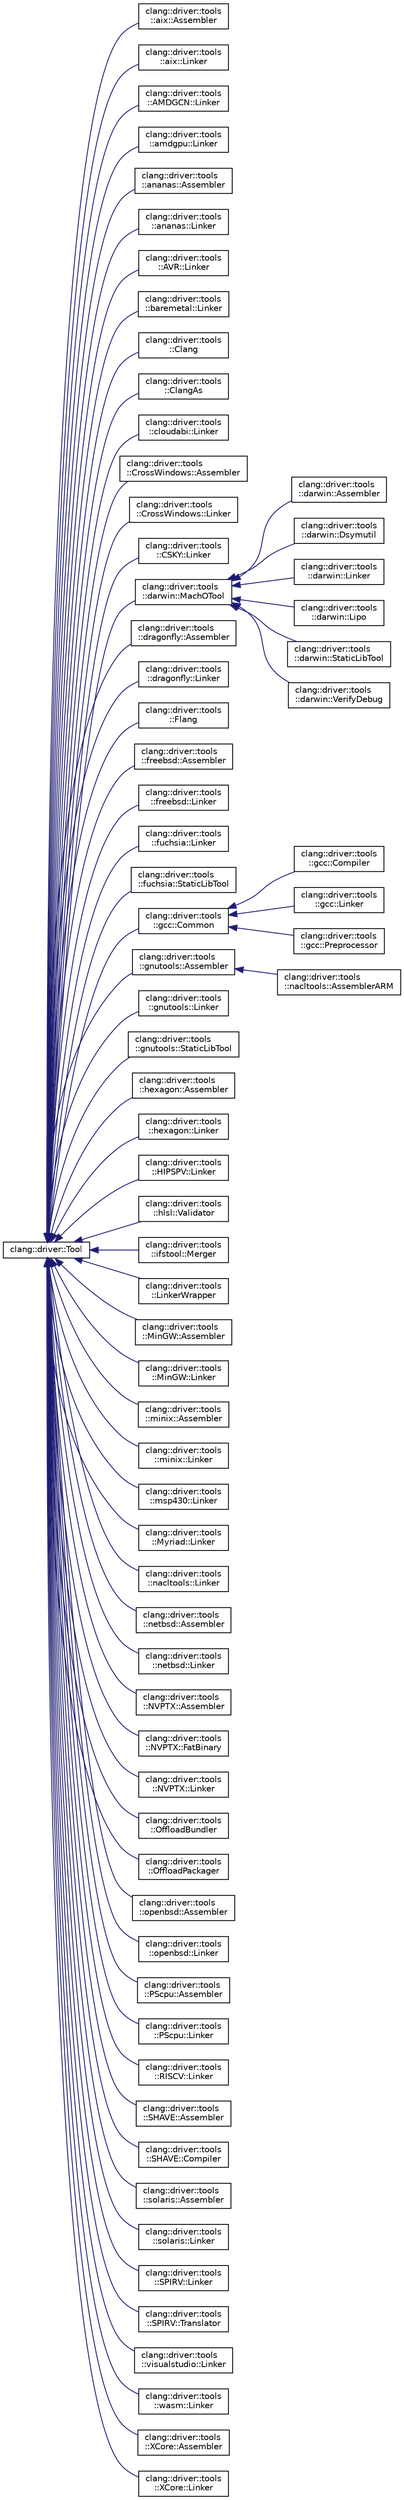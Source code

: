digraph "Graphical Class Hierarchy"
{
 // LATEX_PDF_SIZE
  bgcolor="transparent";
  edge [fontname="Helvetica",fontsize="10",labelfontname="Helvetica",labelfontsize="10"];
  node [fontname="Helvetica",fontsize="10",shape=record];
  rankdir="LR";
  Node0 [label="clang::driver::Tool",height=0.2,width=0.4,color="black",URL="$classclang_1_1driver_1_1Tool.html",tooltip="Tool - Information on a specific compilation tool."];
  Node0 -> Node1 [dir="back",color="midnightblue",fontsize="10",style="solid",fontname="Helvetica"];
  Node1 [label="clang::driver::tools\l::aix::Assembler",height=0.2,width=0.4,color="black",URL="$classclang_1_1driver_1_1tools_1_1aix_1_1Assembler.html",tooltip=" "];
  Node0 -> Node2 [dir="back",color="midnightblue",fontsize="10",style="solid",fontname="Helvetica"];
  Node2 [label="clang::driver::tools\l::aix::Linker",height=0.2,width=0.4,color="black",URL="$classclang_1_1driver_1_1tools_1_1aix_1_1Linker.html",tooltip=" "];
  Node0 -> Node3 [dir="back",color="midnightblue",fontsize="10",style="solid",fontname="Helvetica"];
  Node3 [label="clang::driver::tools\l::AMDGCN::Linker",height=0.2,width=0.4,color="black",URL="$classclang_1_1driver_1_1tools_1_1AMDGCN_1_1Linker.html",tooltip=" "];
  Node0 -> Node4 [dir="back",color="midnightblue",fontsize="10",style="solid",fontname="Helvetica"];
  Node4 [label="clang::driver::tools\l::amdgpu::Linker",height=0.2,width=0.4,color="black",URL="$classclang_1_1driver_1_1tools_1_1amdgpu_1_1Linker.html",tooltip=" "];
  Node0 -> Node5 [dir="back",color="midnightblue",fontsize="10",style="solid",fontname="Helvetica"];
  Node5 [label="clang::driver::tools\l::ananas::Assembler",height=0.2,width=0.4,color="black",URL="$classclang_1_1driver_1_1tools_1_1ananas_1_1Assembler.html",tooltip=" "];
  Node0 -> Node6 [dir="back",color="midnightblue",fontsize="10",style="solid",fontname="Helvetica"];
  Node6 [label="clang::driver::tools\l::ananas::Linker",height=0.2,width=0.4,color="black",URL="$classclang_1_1driver_1_1tools_1_1ananas_1_1Linker.html",tooltip=" "];
  Node0 -> Node7 [dir="back",color="midnightblue",fontsize="10",style="solid",fontname="Helvetica"];
  Node7 [label="clang::driver::tools\l::AVR::Linker",height=0.2,width=0.4,color="black",URL="$classclang_1_1driver_1_1tools_1_1AVR_1_1Linker.html",tooltip=" "];
  Node0 -> Node8 [dir="back",color="midnightblue",fontsize="10",style="solid",fontname="Helvetica"];
  Node8 [label="clang::driver::tools\l::baremetal::Linker",height=0.2,width=0.4,color="black",URL="$classclang_1_1driver_1_1tools_1_1baremetal_1_1Linker.html",tooltip=" "];
  Node0 -> Node9 [dir="back",color="midnightblue",fontsize="10",style="solid",fontname="Helvetica"];
  Node9 [label="clang::driver::tools\l::Clang",height=0.2,width=0.4,color="black",URL="$classclang_1_1driver_1_1tools_1_1Clang.html",tooltip="Clang compiler tool."];
  Node0 -> Node10 [dir="back",color="midnightblue",fontsize="10",style="solid",fontname="Helvetica"];
  Node10 [label="clang::driver::tools\l::ClangAs",height=0.2,width=0.4,color="black",URL="$classclang_1_1driver_1_1tools_1_1ClangAs.html",tooltip="Clang integrated assembler tool."];
  Node0 -> Node11 [dir="back",color="midnightblue",fontsize="10",style="solid",fontname="Helvetica"];
  Node11 [label="clang::driver::tools\l::cloudabi::Linker",height=0.2,width=0.4,color="black",URL="$classclang_1_1driver_1_1tools_1_1cloudabi_1_1Linker.html",tooltip=" "];
  Node0 -> Node12 [dir="back",color="midnightblue",fontsize="10",style="solid",fontname="Helvetica"];
  Node12 [label="clang::driver::tools\l::CrossWindows::Assembler",height=0.2,width=0.4,color="black",URL="$classclang_1_1driver_1_1tools_1_1CrossWindows_1_1Assembler.html",tooltip=" "];
  Node0 -> Node13 [dir="back",color="midnightblue",fontsize="10",style="solid",fontname="Helvetica"];
  Node13 [label="clang::driver::tools\l::CrossWindows::Linker",height=0.2,width=0.4,color="black",URL="$classclang_1_1driver_1_1tools_1_1CrossWindows_1_1Linker.html",tooltip=" "];
  Node0 -> Node14 [dir="back",color="midnightblue",fontsize="10",style="solid",fontname="Helvetica"];
  Node14 [label="clang::driver::tools\l::CSKY::Linker",height=0.2,width=0.4,color="black",URL="$classclang_1_1driver_1_1tools_1_1CSKY_1_1Linker.html",tooltip=" "];
  Node0 -> Node15 [dir="back",color="midnightblue",fontsize="10",style="solid",fontname="Helvetica"];
  Node15 [label="clang::driver::tools\l::darwin::MachOTool",height=0.2,width=0.4,color="black",URL="$classclang_1_1driver_1_1tools_1_1darwin_1_1MachOTool.html",tooltip=" "];
  Node15 -> Node16 [dir="back",color="midnightblue",fontsize="10",style="solid",fontname="Helvetica"];
  Node16 [label="clang::driver::tools\l::darwin::Assembler",height=0.2,width=0.4,color="black",URL="$classclang_1_1driver_1_1tools_1_1darwin_1_1Assembler.html",tooltip=" "];
  Node15 -> Node17 [dir="back",color="midnightblue",fontsize="10",style="solid",fontname="Helvetica"];
  Node17 [label="clang::driver::tools\l::darwin::Dsymutil",height=0.2,width=0.4,color="black",URL="$classclang_1_1driver_1_1tools_1_1darwin_1_1Dsymutil.html",tooltip=" "];
  Node15 -> Node18 [dir="back",color="midnightblue",fontsize="10",style="solid",fontname="Helvetica"];
  Node18 [label="clang::driver::tools\l::darwin::Linker",height=0.2,width=0.4,color="black",URL="$classclang_1_1driver_1_1tools_1_1darwin_1_1Linker.html",tooltip=" "];
  Node15 -> Node19 [dir="back",color="midnightblue",fontsize="10",style="solid",fontname="Helvetica"];
  Node19 [label="clang::driver::tools\l::darwin::Lipo",height=0.2,width=0.4,color="black",URL="$classclang_1_1driver_1_1tools_1_1darwin_1_1Lipo.html",tooltip=" "];
  Node15 -> Node20 [dir="back",color="midnightblue",fontsize="10",style="solid",fontname="Helvetica"];
  Node20 [label="clang::driver::tools\l::darwin::StaticLibTool",height=0.2,width=0.4,color="black",URL="$classclang_1_1driver_1_1tools_1_1darwin_1_1StaticLibTool.html",tooltip=" "];
  Node15 -> Node21 [dir="back",color="midnightblue",fontsize="10",style="solid",fontname="Helvetica"];
  Node21 [label="clang::driver::tools\l::darwin::VerifyDebug",height=0.2,width=0.4,color="black",URL="$classclang_1_1driver_1_1tools_1_1darwin_1_1VerifyDebug.html",tooltip=" "];
  Node0 -> Node22 [dir="back",color="midnightblue",fontsize="10",style="solid",fontname="Helvetica"];
  Node22 [label="clang::driver::tools\l::dragonfly::Assembler",height=0.2,width=0.4,color="black",URL="$classclang_1_1driver_1_1tools_1_1dragonfly_1_1Assembler.html",tooltip=" "];
  Node0 -> Node23 [dir="back",color="midnightblue",fontsize="10",style="solid",fontname="Helvetica"];
  Node23 [label="clang::driver::tools\l::dragonfly::Linker",height=0.2,width=0.4,color="black",URL="$classclang_1_1driver_1_1tools_1_1dragonfly_1_1Linker.html",tooltip=" "];
  Node0 -> Node24 [dir="back",color="midnightblue",fontsize="10",style="solid",fontname="Helvetica"];
  Node24 [label="clang::driver::tools\l::Flang",height=0.2,width=0.4,color="black",URL="$classclang_1_1driver_1_1tools_1_1Flang.html",tooltip="Flang compiler tool."];
  Node0 -> Node25 [dir="back",color="midnightblue",fontsize="10",style="solid",fontname="Helvetica"];
  Node25 [label="clang::driver::tools\l::freebsd::Assembler",height=0.2,width=0.4,color="black",URL="$classclang_1_1driver_1_1tools_1_1freebsd_1_1Assembler.html",tooltip=" "];
  Node0 -> Node26 [dir="back",color="midnightblue",fontsize="10",style="solid",fontname="Helvetica"];
  Node26 [label="clang::driver::tools\l::freebsd::Linker",height=0.2,width=0.4,color="black",URL="$classclang_1_1driver_1_1tools_1_1freebsd_1_1Linker.html",tooltip=" "];
  Node0 -> Node27 [dir="back",color="midnightblue",fontsize="10",style="solid",fontname="Helvetica"];
  Node27 [label="clang::driver::tools\l::fuchsia::Linker",height=0.2,width=0.4,color="black",URL="$classclang_1_1driver_1_1tools_1_1fuchsia_1_1Linker.html",tooltip=" "];
  Node0 -> Node28 [dir="back",color="midnightblue",fontsize="10",style="solid",fontname="Helvetica"];
  Node28 [label="clang::driver::tools\l::fuchsia::StaticLibTool",height=0.2,width=0.4,color="black",URL="$classclang_1_1driver_1_1tools_1_1fuchsia_1_1StaticLibTool.html",tooltip=" "];
  Node0 -> Node29 [dir="back",color="midnightblue",fontsize="10",style="solid",fontname="Helvetica"];
  Node29 [label="clang::driver::tools\l::gcc::Common",height=0.2,width=0.4,color="black",URL="$classclang_1_1driver_1_1tools_1_1gcc_1_1Common.html",tooltip=" "];
  Node29 -> Node30 [dir="back",color="midnightblue",fontsize="10",style="solid",fontname="Helvetica"];
  Node30 [label="clang::driver::tools\l::gcc::Compiler",height=0.2,width=0.4,color="black",URL="$classclang_1_1driver_1_1tools_1_1gcc_1_1Compiler.html",tooltip=" "];
  Node29 -> Node31 [dir="back",color="midnightblue",fontsize="10",style="solid",fontname="Helvetica"];
  Node31 [label="clang::driver::tools\l::gcc::Linker",height=0.2,width=0.4,color="black",URL="$classclang_1_1driver_1_1tools_1_1gcc_1_1Linker.html",tooltip=" "];
  Node29 -> Node32 [dir="back",color="midnightblue",fontsize="10",style="solid",fontname="Helvetica"];
  Node32 [label="clang::driver::tools\l::gcc::Preprocessor",height=0.2,width=0.4,color="black",URL="$classclang_1_1driver_1_1tools_1_1gcc_1_1Preprocessor.html",tooltip=" "];
  Node0 -> Node33 [dir="back",color="midnightblue",fontsize="10",style="solid",fontname="Helvetica"];
  Node33 [label="clang::driver::tools\l::gnutools::Assembler",height=0.2,width=0.4,color="black",URL="$classclang_1_1driver_1_1tools_1_1gnutools_1_1Assembler.html",tooltip=" "];
  Node33 -> Node34 [dir="back",color="midnightblue",fontsize="10",style="solid",fontname="Helvetica"];
  Node34 [label="clang::driver::tools\l::nacltools::AssemblerARM",height=0.2,width=0.4,color="black",URL="$classclang_1_1driver_1_1tools_1_1nacltools_1_1AssemblerARM.html",tooltip=" "];
  Node0 -> Node35 [dir="back",color="midnightblue",fontsize="10",style="solid",fontname="Helvetica"];
  Node35 [label="clang::driver::tools\l::gnutools::Linker",height=0.2,width=0.4,color="black",URL="$classclang_1_1driver_1_1tools_1_1gnutools_1_1Linker.html",tooltip=" "];
  Node0 -> Node36 [dir="back",color="midnightblue",fontsize="10",style="solid",fontname="Helvetica"];
  Node36 [label="clang::driver::tools\l::gnutools::StaticLibTool",height=0.2,width=0.4,color="black",URL="$classclang_1_1driver_1_1tools_1_1gnutools_1_1StaticLibTool.html",tooltip=" "];
  Node0 -> Node37 [dir="back",color="midnightblue",fontsize="10",style="solid",fontname="Helvetica"];
  Node37 [label="clang::driver::tools\l::hexagon::Assembler",height=0.2,width=0.4,color="black",URL="$classclang_1_1driver_1_1tools_1_1hexagon_1_1Assembler.html",tooltip=" "];
  Node0 -> Node38 [dir="back",color="midnightblue",fontsize="10",style="solid",fontname="Helvetica"];
  Node38 [label="clang::driver::tools\l::hexagon::Linker",height=0.2,width=0.4,color="black",URL="$classclang_1_1driver_1_1tools_1_1hexagon_1_1Linker.html",tooltip=" "];
  Node0 -> Node39 [dir="back",color="midnightblue",fontsize="10",style="solid",fontname="Helvetica"];
  Node39 [label="clang::driver::tools\l::HIPSPV::Linker",height=0.2,width=0.4,color="black",URL="$classclang_1_1driver_1_1tools_1_1HIPSPV_1_1Linker.html",tooltip=" "];
  Node0 -> Node40 [dir="back",color="midnightblue",fontsize="10",style="solid",fontname="Helvetica"];
  Node40 [label="clang::driver::tools\l::hlsl::Validator",height=0.2,width=0.4,color="black",URL="$classclang_1_1driver_1_1tools_1_1hlsl_1_1Validator.html",tooltip=" "];
  Node0 -> Node41 [dir="back",color="midnightblue",fontsize="10",style="solid",fontname="Helvetica"];
  Node41 [label="clang::driver::tools\l::ifstool::Merger",height=0.2,width=0.4,color="black",URL="$classclang_1_1driver_1_1tools_1_1ifstool_1_1Merger.html",tooltip=" "];
  Node0 -> Node42 [dir="back",color="midnightblue",fontsize="10",style="solid",fontname="Helvetica"];
  Node42 [label="clang::driver::tools\l::LinkerWrapper",height=0.2,width=0.4,color="black",URL="$classclang_1_1driver_1_1tools_1_1LinkerWrapper.html",tooltip="Linker wrapper tool."];
  Node0 -> Node43 [dir="back",color="midnightblue",fontsize="10",style="solid",fontname="Helvetica"];
  Node43 [label="clang::driver::tools\l::MinGW::Assembler",height=0.2,width=0.4,color="black",URL="$classclang_1_1driver_1_1tools_1_1MinGW_1_1Assembler.html",tooltip=" "];
  Node0 -> Node44 [dir="back",color="midnightblue",fontsize="10",style="solid",fontname="Helvetica"];
  Node44 [label="clang::driver::tools\l::MinGW::Linker",height=0.2,width=0.4,color="black",URL="$classclang_1_1driver_1_1tools_1_1MinGW_1_1Linker.html",tooltip=" "];
  Node0 -> Node45 [dir="back",color="midnightblue",fontsize="10",style="solid",fontname="Helvetica"];
  Node45 [label="clang::driver::tools\l::minix::Assembler",height=0.2,width=0.4,color="black",URL="$classclang_1_1driver_1_1tools_1_1minix_1_1Assembler.html",tooltip=" "];
  Node0 -> Node46 [dir="back",color="midnightblue",fontsize="10",style="solid",fontname="Helvetica"];
  Node46 [label="clang::driver::tools\l::minix::Linker",height=0.2,width=0.4,color="black",URL="$classclang_1_1driver_1_1tools_1_1minix_1_1Linker.html",tooltip=" "];
  Node0 -> Node47 [dir="back",color="midnightblue",fontsize="10",style="solid",fontname="Helvetica"];
  Node47 [label="clang::driver::tools\l::msp430::Linker",height=0.2,width=0.4,color="black",URL="$classclang_1_1driver_1_1tools_1_1msp430_1_1Linker.html",tooltip=" "];
  Node0 -> Node48 [dir="back",color="midnightblue",fontsize="10",style="solid",fontname="Helvetica"];
  Node48 [label="clang::driver::tools\l::Myriad::Linker",height=0.2,width=0.4,color="black",URL="$classclang_1_1driver_1_1tools_1_1Myriad_1_1Linker.html",tooltip=" "];
  Node0 -> Node49 [dir="back",color="midnightblue",fontsize="10",style="solid",fontname="Helvetica"];
  Node49 [label="clang::driver::tools\l::nacltools::Linker",height=0.2,width=0.4,color="black",URL="$classclang_1_1driver_1_1tools_1_1nacltools_1_1Linker.html",tooltip=" "];
  Node0 -> Node50 [dir="back",color="midnightblue",fontsize="10",style="solid",fontname="Helvetica"];
  Node50 [label="clang::driver::tools\l::netbsd::Assembler",height=0.2,width=0.4,color="black",URL="$classclang_1_1driver_1_1tools_1_1netbsd_1_1Assembler.html",tooltip=" "];
  Node0 -> Node51 [dir="back",color="midnightblue",fontsize="10",style="solid",fontname="Helvetica"];
  Node51 [label="clang::driver::tools\l::netbsd::Linker",height=0.2,width=0.4,color="black",URL="$classclang_1_1driver_1_1tools_1_1netbsd_1_1Linker.html",tooltip=" "];
  Node0 -> Node52 [dir="back",color="midnightblue",fontsize="10",style="solid",fontname="Helvetica"];
  Node52 [label="clang::driver::tools\l::NVPTX::Assembler",height=0.2,width=0.4,color="black",URL="$classclang_1_1driver_1_1tools_1_1NVPTX_1_1Assembler.html",tooltip=" "];
  Node0 -> Node53 [dir="back",color="midnightblue",fontsize="10",style="solid",fontname="Helvetica"];
  Node53 [label="clang::driver::tools\l::NVPTX::FatBinary",height=0.2,width=0.4,color="black",URL="$classclang_1_1driver_1_1tools_1_1NVPTX_1_1FatBinary.html",tooltip=" "];
  Node0 -> Node54 [dir="back",color="midnightblue",fontsize="10",style="solid",fontname="Helvetica"];
  Node54 [label="clang::driver::tools\l::NVPTX::Linker",height=0.2,width=0.4,color="black",URL="$classclang_1_1driver_1_1tools_1_1NVPTX_1_1Linker.html",tooltip=" "];
  Node0 -> Node55 [dir="back",color="midnightblue",fontsize="10",style="solid",fontname="Helvetica"];
  Node55 [label="clang::driver::tools\l::OffloadBundler",height=0.2,width=0.4,color="black",URL="$classclang_1_1driver_1_1tools_1_1OffloadBundler.html",tooltip="Offload bundler tool."];
  Node0 -> Node56 [dir="back",color="midnightblue",fontsize="10",style="solid",fontname="Helvetica"];
  Node56 [label="clang::driver::tools\l::OffloadPackager",height=0.2,width=0.4,color="black",URL="$classclang_1_1driver_1_1tools_1_1OffloadPackager.html",tooltip="Offload binary tool."];
  Node0 -> Node57 [dir="back",color="midnightblue",fontsize="10",style="solid",fontname="Helvetica"];
  Node57 [label="clang::driver::tools\l::openbsd::Assembler",height=0.2,width=0.4,color="black",URL="$classclang_1_1driver_1_1tools_1_1openbsd_1_1Assembler.html",tooltip=" "];
  Node0 -> Node58 [dir="back",color="midnightblue",fontsize="10",style="solid",fontname="Helvetica"];
  Node58 [label="clang::driver::tools\l::openbsd::Linker",height=0.2,width=0.4,color="black",URL="$classclang_1_1driver_1_1tools_1_1openbsd_1_1Linker.html",tooltip=" "];
  Node0 -> Node59 [dir="back",color="midnightblue",fontsize="10",style="solid",fontname="Helvetica"];
  Node59 [label="clang::driver::tools\l::PScpu::Assembler",height=0.2,width=0.4,color="black",URL="$classclang_1_1driver_1_1tools_1_1PScpu_1_1Assembler.html",tooltip=" "];
  Node0 -> Node60 [dir="back",color="midnightblue",fontsize="10",style="solid",fontname="Helvetica"];
  Node60 [label="clang::driver::tools\l::PScpu::Linker",height=0.2,width=0.4,color="black",URL="$classclang_1_1driver_1_1tools_1_1PScpu_1_1Linker.html",tooltip=" "];
  Node0 -> Node61 [dir="back",color="midnightblue",fontsize="10",style="solid",fontname="Helvetica"];
  Node61 [label="clang::driver::tools\l::RISCV::Linker",height=0.2,width=0.4,color="black",URL="$classclang_1_1driver_1_1tools_1_1RISCV_1_1Linker.html",tooltip=" "];
  Node0 -> Node62 [dir="back",color="midnightblue",fontsize="10",style="solid",fontname="Helvetica"];
  Node62 [label="clang::driver::tools\l::SHAVE::Assembler",height=0.2,width=0.4,color="black",URL="$classclang_1_1driver_1_1tools_1_1SHAVE_1_1Assembler.html",tooltip=" "];
  Node0 -> Node63 [dir="back",color="midnightblue",fontsize="10",style="solid",fontname="Helvetica"];
  Node63 [label="clang::driver::tools\l::SHAVE::Compiler",height=0.2,width=0.4,color="black",URL="$classclang_1_1driver_1_1tools_1_1SHAVE_1_1Compiler.html",tooltip=" "];
  Node0 -> Node64 [dir="back",color="midnightblue",fontsize="10",style="solid",fontname="Helvetica"];
  Node64 [label="clang::driver::tools\l::solaris::Assembler",height=0.2,width=0.4,color="black",URL="$classclang_1_1driver_1_1tools_1_1solaris_1_1Assembler.html",tooltip=" "];
  Node0 -> Node65 [dir="back",color="midnightblue",fontsize="10",style="solid",fontname="Helvetica"];
  Node65 [label="clang::driver::tools\l::solaris::Linker",height=0.2,width=0.4,color="black",URL="$classclang_1_1driver_1_1tools_1_1solaris_1_1Linker.html",tooltip=" "];
  Node0 -> Node66 [dir="back",color="midnightblue",fontsize="10",style="solid",fontname="Helvetica"];
  Node66 [label="clang::driver::tools\l::SPIRV::Linker",height=0.2,width=0.4,color="black",URL="$classclang_1_1driver_1_1tools_1_1SPIRV_1_1Linker.html",tooltip=" "];
  Node0 -> Node67 [dir="back",color="midnightblue",fontsize="10",style="solid",fontname="Helvetica"];
  Node67 [label="clang::driver::tools\l::SPIRV::Translator",height=0.2,width=0.4,color="black",URL="$classclang_1_1driver_1_1tools_1_1SPIRV_1_1Translator.html",tooltip=" "];
  Node0 -> Node68 [dir="back",color="midnightblue",fontsize="10",style="solid",fontname="Helvetica"];
  Node68 [label="clang::driver::tools\l::visualstudio::Linker",height=0.2,width=0.4,color="black",URL="$classclang_1_1driver_1_1tools_1_1visualstudio_1_1Linker.html",tooltip=" "];
  Node0 -> Node69 [dir="back",color="midnightblue",fontsize="10",style="solid",fontname="Helvetica"];
  Node69 [label="clang::driver::tools\l::wasm::Linker",height=0.2,width=0.4,color="black",URL="$classclang_1_1driver_1_1tools_1_1wasm_1_1Linker.html",tooltip=" "];
  Node0 -> Node70 [dir="back",color="midnightblue",fontsize="10",style="solid",fontname="Helvetica"];
  Node70 [label="clang::driver::tools\l::XCore::Assembler",height=0.2,width=0.4,color="black",URL="$classclang_1_1driver_1_1tools_1_1XCore_1_1Assembler.html",tooltip=" "];
  Node0 -> Node71 [dir="back",color="midnightblue",fontsize="10",style="solid",fontname="Helvetica"];
  Node71 [label="clang::driver::tools\l::XCore::Linker",height=0.2,width=0.4,color="black",URL="$classclang_1_1driver_1_1tools_1_1XCore_1_1Linker.html",tooltip=" "];
}
